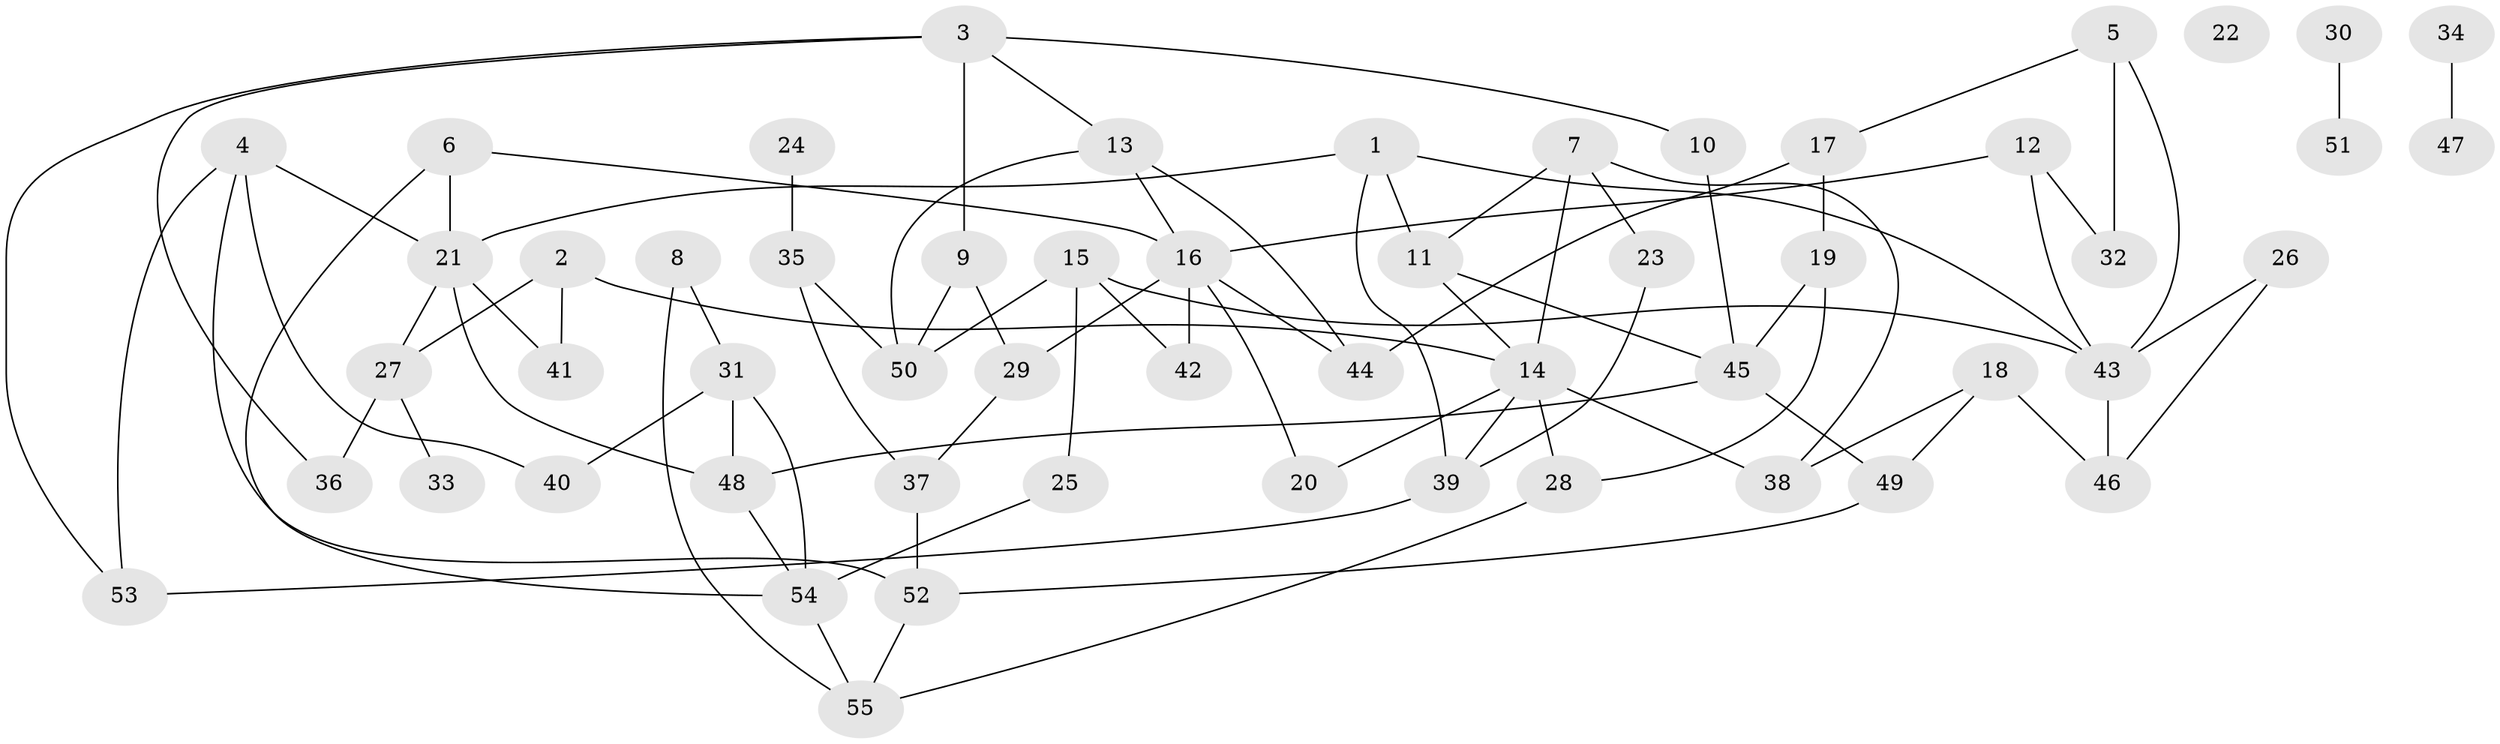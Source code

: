 // coarse degree distribution, {6: 0.16, 4: 0.24, 7: 0.08, 1: 0.08, 2: 0.12, 3: 0.12, 5: 0.2}
// Generated by graph-tools (version 1.1) at 2025/48/03/06/25 01:48:57]
// undirected, 55 vertices, 86 edges
graph export_dot {
graph [start="1"]
  node [color=gray90,style=filled];
  1;
  2;
  3;
  4;
  5;
  6;
  7;
  8;
  9;
  10;
  11;
  12;
  13;
  14;
  15;
  16;
  17;
  18;
  19;
  20;
  21;
  22;
  23;
  24;
  25;
  26;
  27;
  28;
  29;
  30;
  31;
  32;
  33;
  34;
  35;
  36;
  37;
  38;
  39;
  40;
  41;
  42;
  43;
  44;
  45;
  46;
  47;
  48;
  49;
  50;
  51;
  52;
  53;
  54;
  55;
  1 -- 11;
  1 -- 21;
  1 -- 39;
  1 -- 43;
  2 -- 14;
  2 -- 27;
  2 -- 41;
  3 -- 9;
  3 -- 10;
  3 -- 13;
  3 -- 36;
  3 -- 53;
  4 -- 21;
  4 -- 40;
  4 -- 52;
  4 -- 53;
  5 -- 17;
  5 -- 32;
  5 -- 43;
  6 -- 16;
  6 -- 21;
  6 -- 54;
  7 -- 11;
  7 -- 14;
  7 -- 23;
  7 -- 38;
  8 -- 31;
  8 -- 55;
  9 -- 29;
  9 -- 50;
  10 -- 45;
  11 -- 14;
  11 -- 45;
  12 -- 16;
  12 -- 32;
  12 -- 43;
  13 -- 16;
  13 -- 44;
  13 -- 50;
  14 -- 20;
  14 -- 28;
  14 -- 38;
  14 -- 39;
  15 -- 25;
  15 -- 42;
  15 -- 43;
  15 -- 50;
  16 -- 20;
  16 -- 29;
  16 -- 42;
  16 -- 44;
  17 -- 19;
  17 -- 44;
  18 -- 38;
  18 -- 46;
  18 -- 49;
  19 -- 28;
  19 -- 45;
  21 -- 27;
  21 -- 41;
  21 -- 48;
  23 -- 39;
  24 -- 35;
  25 -- 54;
  26 -- 43;
  26 -- 46;
  27 -- 33;
  27 -- 36;
  28 -- 55;
  29 -- 37;
  30 -- 51;
  31 -- 40;
  31 -- 48;
  31 -- 54;
  34 -- 47;
  35 -- 37;
  35 -- 50;
  37 -- 52;
  39 -- 53;
  43 -- 46;
  45 -- 48;
  45 -- 49;
  48 -- 54;
  49 -- 52;
  52 -- 55;
  54 -- 55;
}
